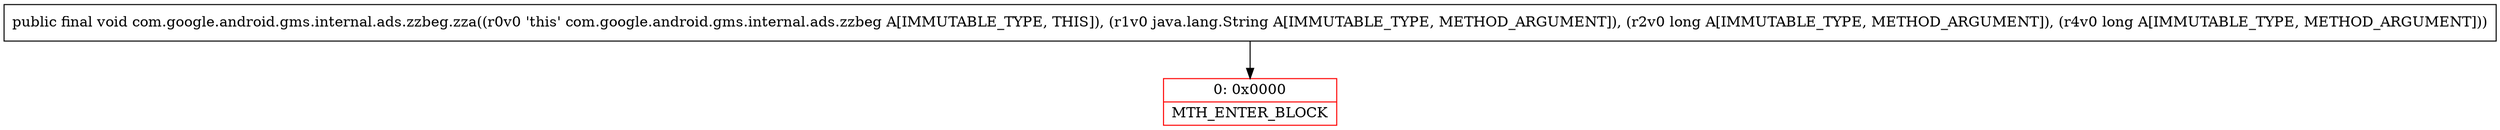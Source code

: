 digraph "CFG forcom.google.android.gms.internal.ads.zzbeg.zza(Ljava\/lang\/String;JJ)V" {
subgraph cluster_Region_67662866 {
label = "R(0)";
node [shape=record,color=blue];
}
Node_0 [shape=record,color=red,label="{0\:\ 0x0000|MTH_ENTER_BLOCK\l}"];
MethodNode[shape=record,label="{public final void com.google.android.gms.internal.ads.zzbeg.zza((r0v0 'this' com.google.android.gms.internal.ads.zzbeg A[IMMUTABLE_TYPE, THIS]), (r1v0 java.lang.String A[IMMUTABLE_TYPE, METHOD_ARGUMENT]), (r2v0 long A[IMMUTABLE_TYPE, METHOD_ARGUMENT]), (r4v0 long A[IMMUTABLE_TYPE, METHOD_ARGUMENT])) }"];
MethodNode -> Node_0;
}

